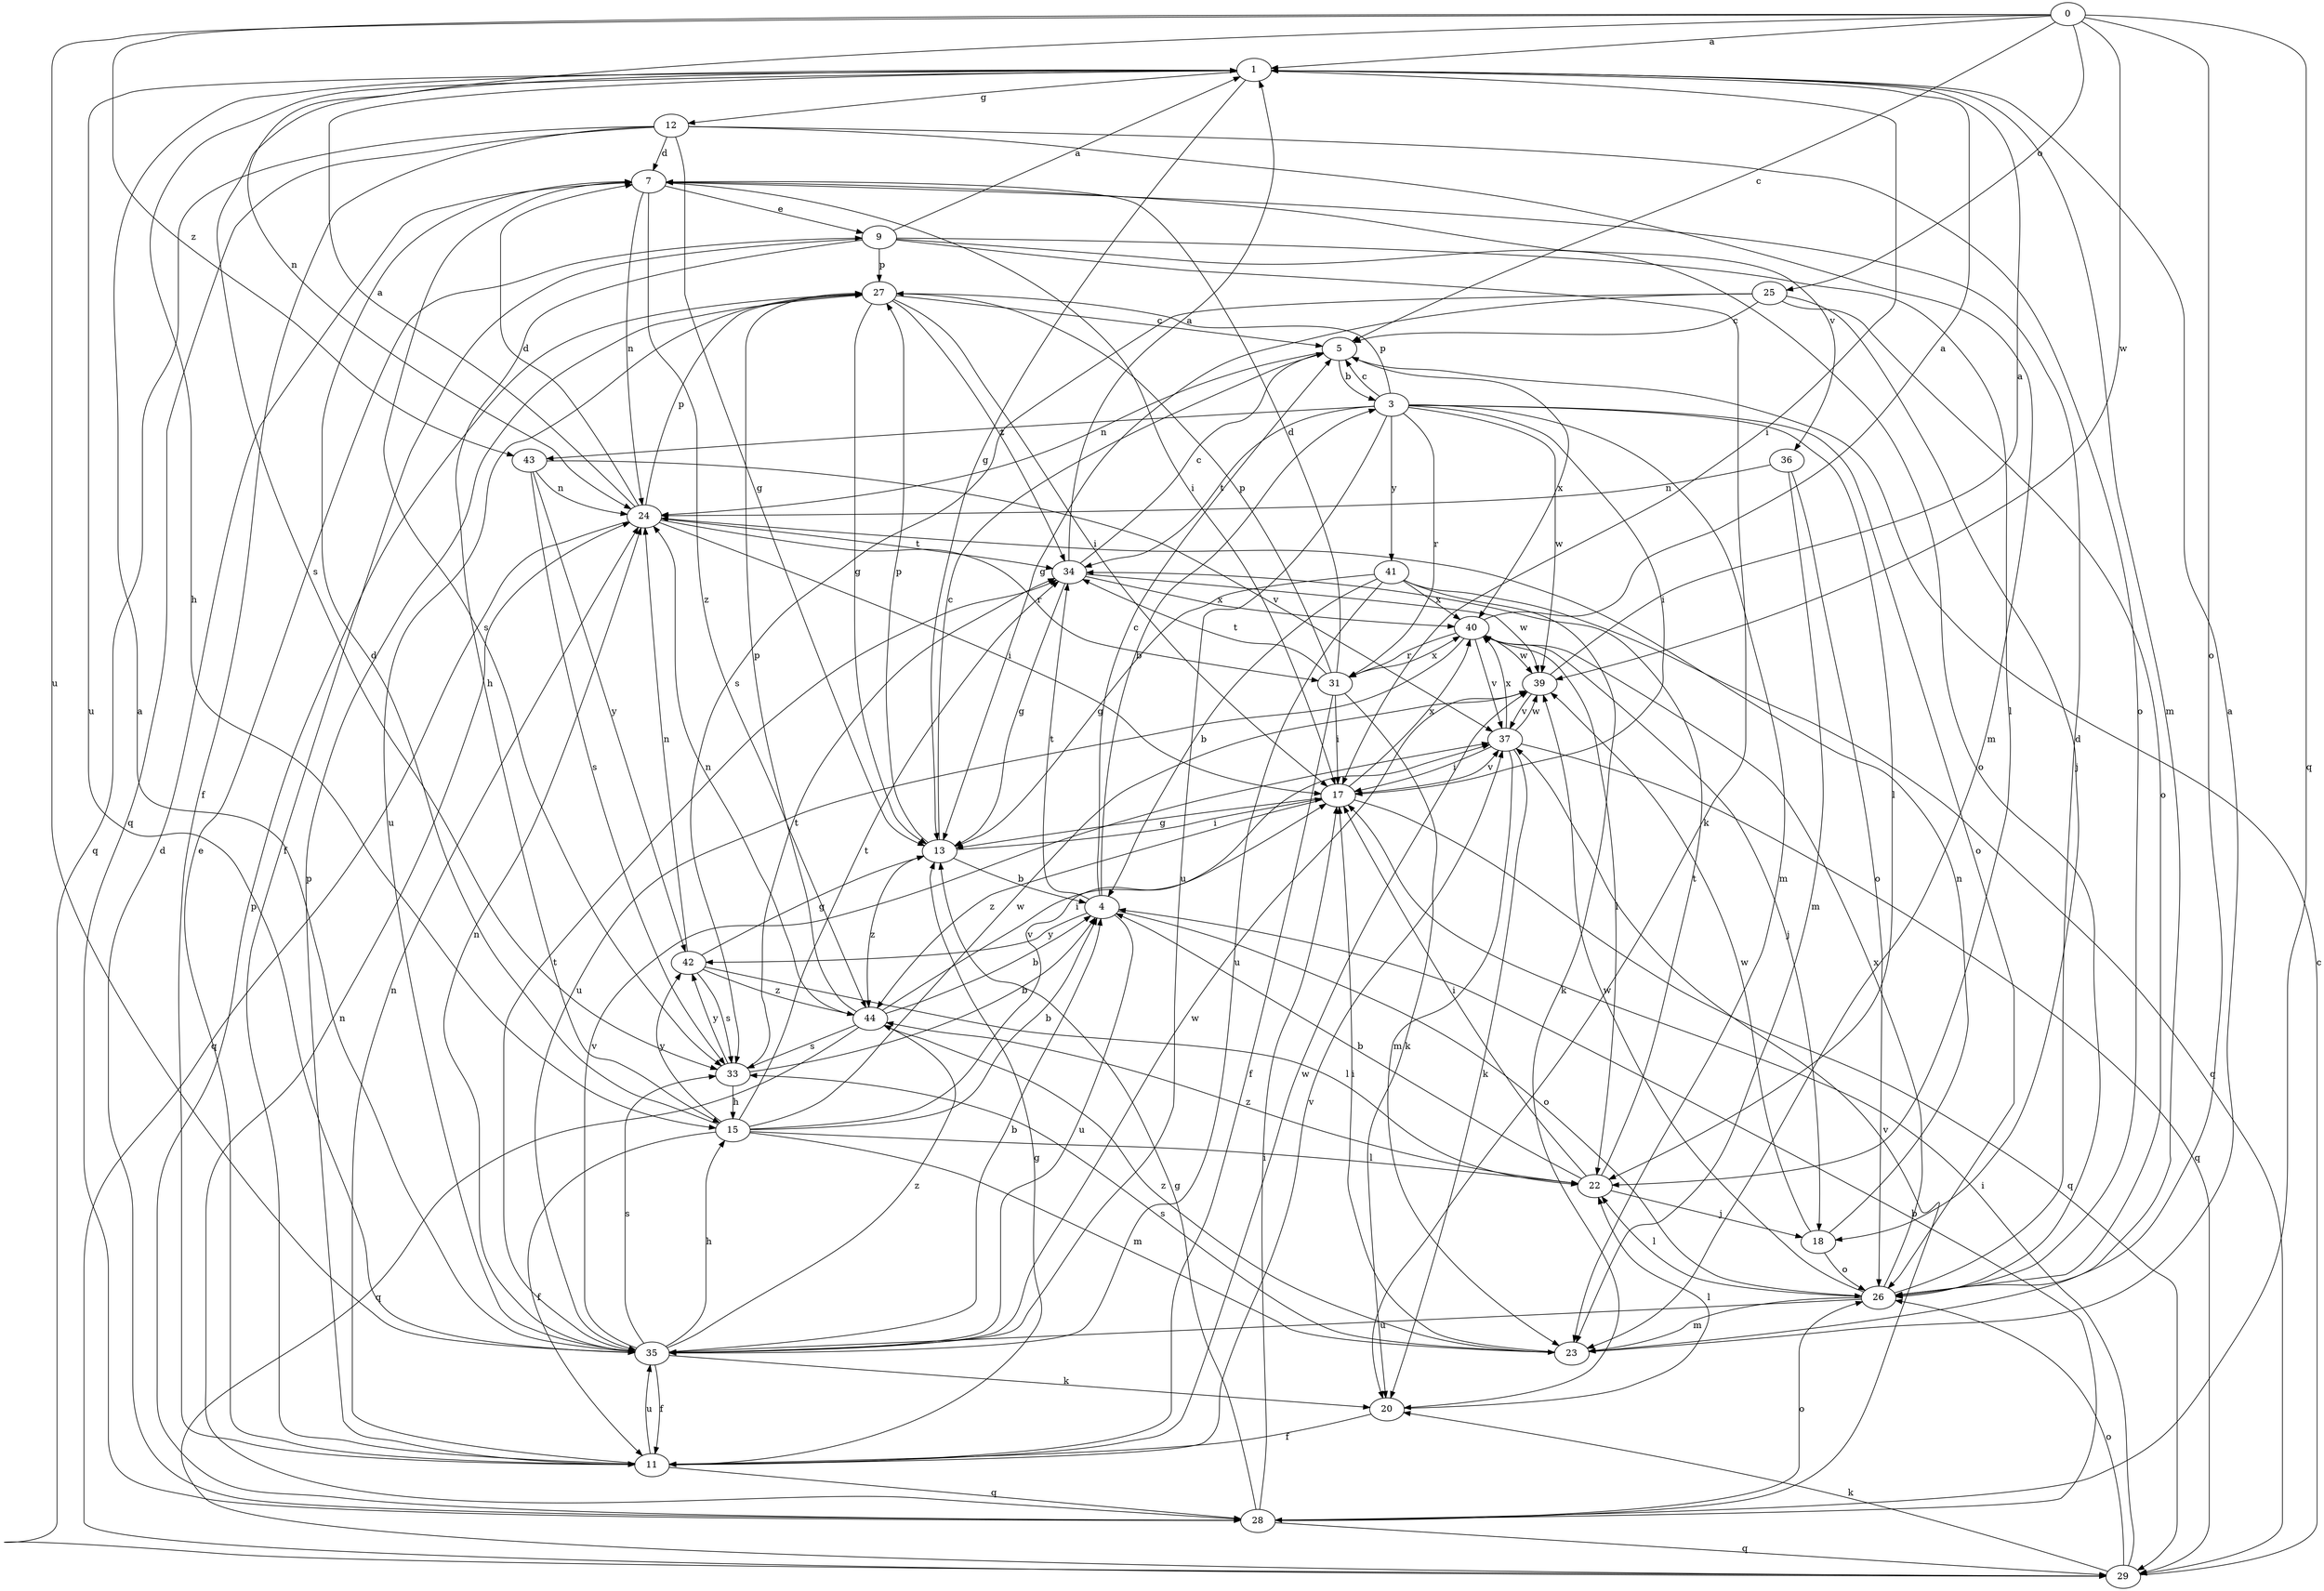 strict digraph  {
0;
1;
3;
4;
5;
7;
9;
11;
12;
13;
15;
17;
18;
20;
22;
23;
24;
25;
26;
27;
28;
29;
31;
33;
34;
35;
36;
37;
39;
40;
41;
42;
43;
44;
0 -> 1  [label=a];
0 -> 5  [label=c];
0 -> 24  [label=n];
0 -> 25  [label=o];
0 -> 26  [label=o];
0 -> 28  [label=q];
0 -> 35  [label=u];
0 -> 39  [label=w];
0 -> 43  [label=z];
1 -> 12  [label=g];
1 -> 13  [label=g];
1 -> 15  [label=h];
1 -> 17  [label=i];
1 -> 23  [label=m];
1 -> 33  [label=s];
1 -> 35  [label=u];
3 -> 5  [label=c];
3 -> 17  [label=i];
3 -> 22  [label=l];
3 -> 23  [label=m];
3 -> 26  [label=o];
3 -> 27  [label=p];
3 -> 31  [label=r];
3 -> 34  [label=t];
3 -> 35  [label=u];
3 -> 39  [label=w];
3 -> 41  [label=y];
3 -> 43  [label=z];
4 -> 3  [label=b];
4 -> 5  [label=c];
4 -> 26  [label=o];
4 -> 34  [label=t];
4 -> 35  [label=u];
4 -> 42  [label=y];
5 -> 3  [label=b];
5 -> 24  [label=n];
5 -> 40  [label=x];
7 -> 9  [label=e];
7 -> 17  [label=i];
7 -> 24  [label=n];
7 -> 33  [label=s];
7 -> 36  [label=v];
7 -> 44  [label=z];
9 -> 1  [label=a];
9 -> 11  [label=f];
9 -> 15  [label=h];
9 -> 20  [label=k];
9 -> 22  [label=l];
9 -> 26  [label=o];
9 -> 27  [label=p];
11 -> 9  [label=e];
11 -> 13  [label=g];
11 -> 24  [label=n];
11 -> 27  [label=p];
11 -> 28  [label=q];
11 -> 35  [label=u];
11 -> 37  [label=v];
11 -> 39  [label=w];
12 -> 7  [label=d];
12 -> 11  [label=f];
12 -> 13  [label=g];
12 -> 23  [label=m];
12 -> 26  [label=o];
12 -> 28  [label=q];
12 -> 29  [label=q];
13 -> 4  [label=b];
13 -> 5  [label=c];
13 -> 17  [label=i];
13 -> 27  [label=p];
13 -> 44  [label=z];
15 -> 4  [label=b];
15 -> 7  [label=d];
15 -> 11  [label=f];
15 -> 22  [label=l];
15 -> 23  [label=m];
15 -> 34  [label=t];
15 -> 37  [label=v];
15 -> 39  [label=w];
15 -> 42  [label=y];
17 -> 13  [label=g];
17 -> 29  [label=q];
17 -> 37  [label=v];
17 -> 40  [label=x];
17 -> 44  [label=z];
18 -> 24  [label=n];
18 -> 26  [label=o];
18 -> 39  [label=w];
20 -> 11  [label=f];
20 -> 22  [label=l];
22 -> 4  [label=b];
22 -> 17  [label=i];
22 -> 18  [label=j];
22 -> 34  [label=t];
22 -> 44  [label=z];
23 -> 1  [label=a];
23 -> 17  [label=i];
23 -> 33  [label=s];
23 -> 44  [label=z];
24 -> 1  [label=a];
24 -> 7  [label=d];
24 -> 17  [label=i];
24 -> 27  [label=p];
24 -> 29  [label=q];
24 -> 31  [label=r];
24 -> 34  [label=t];
25 -> 5  [label=c];
25 -> 13  [label=g];
25 -> 18  [label=j];
25 -> 26  [label=o];
25 -> 33  [label=s];
26 -> 7  [label=d];
26 -> 22  [label=l];
26 -> 23  [label=m];
26 -> 35  [label=u];
26 -> 39  [label=w];
26 -> 40  [label=x];
27 -> 5  [label=c];
27 -> 13  [label=g];
27 -> 17  [label=i];
27 -> 34  [label=t];
27 -> 35  [label=u];
28 -> 4  [label=b];
28 -> 7  [label=d];
28 -> 13  [label=g];
28 -> 17  [label=i];
28 -> 24  [label=n];
28 -> 26  [label=o];
28 -> 27  [label=p];
28 -> 29  [label=q];
28 -> 37  [label=v];
29 -> 5  [label=c];
29 -> 17  [label=i];
29 -> 20  [label=k];
29 -> 26  [label=o];
31 -> 7  [label=d];
31 -> 11  [label=f];
31 -> 17  [label=i];
31 -> 20  [label=k];
31 -> 27  [label=p];
31 -> 34  [label=t];
31 -> 40  [label=x];
33 -> 4  [label=b];
33 -> 15  [label=h];
33 -> 34  [label=t];
33 -> 42  [label=y];
34 -> 1  [label=a];
34 -> 5  [label=c];
34 -> 13  [label=g];
34 -> 39  [label=w];
34 -> 40  [label=x];
35 -> 1  [label=a];
35 -> 4  [label=b];
35 -> 11  [label=f];
35 -> 15  [label=h];
35 -> 20  [label=k];
35 -> 24  [label=n];
35 -> 33  [label=s];
35 -> 34  [label=t];
35 -> 37  [label=v];
35 -> 39  [label=w];
35 -> 44  [label=z];
36 -> 23  [label=m];
36 -> 24  [label=n];
36 -> 26  [label=o];
37 -> 17  [label=i];
37 -> 20  [label=k];
37 -> 23  [label=m];
37 -> 29  [label=q];
37 -> 39  [label=w];
37 -> 40  [label=x];
39 -> 1  [label=a];
39 -> 37  [label=v];
40 -> 1  [label=a];
40 -> 18  [label=j];
40 -> 22  [label=l];
40 -> 31  [label=r];
40 -> 35  [label=u];
40 -> 37  [label=v];
40 -> 39  [label=w];
41 -> 4  [label=b];
41 -> 13  [label=g];
41 -> 20  [label=k];
41 -> 29  [label=q];
41 -> 35  [label=u];
41 -> 40  [label=x];
42 -> 13  [label=g];
42 -> 22  [label=l];
42 -> 24  [label=n];
42 -> 33  [label=s];
42 -> 44  [label=z];
43 -> 24  [label=n];
43 -> 33  [label=s];
43 -> 37  [label=v];
43 -> 42  [label=y];
44 -> 4  [label=b];
44 -> 17  [label=i];
44 -> 24  [label=n];
44 -> 27  [label=p];
44 -> 29  [label=q];
44 -> 33  [label=s];
}
